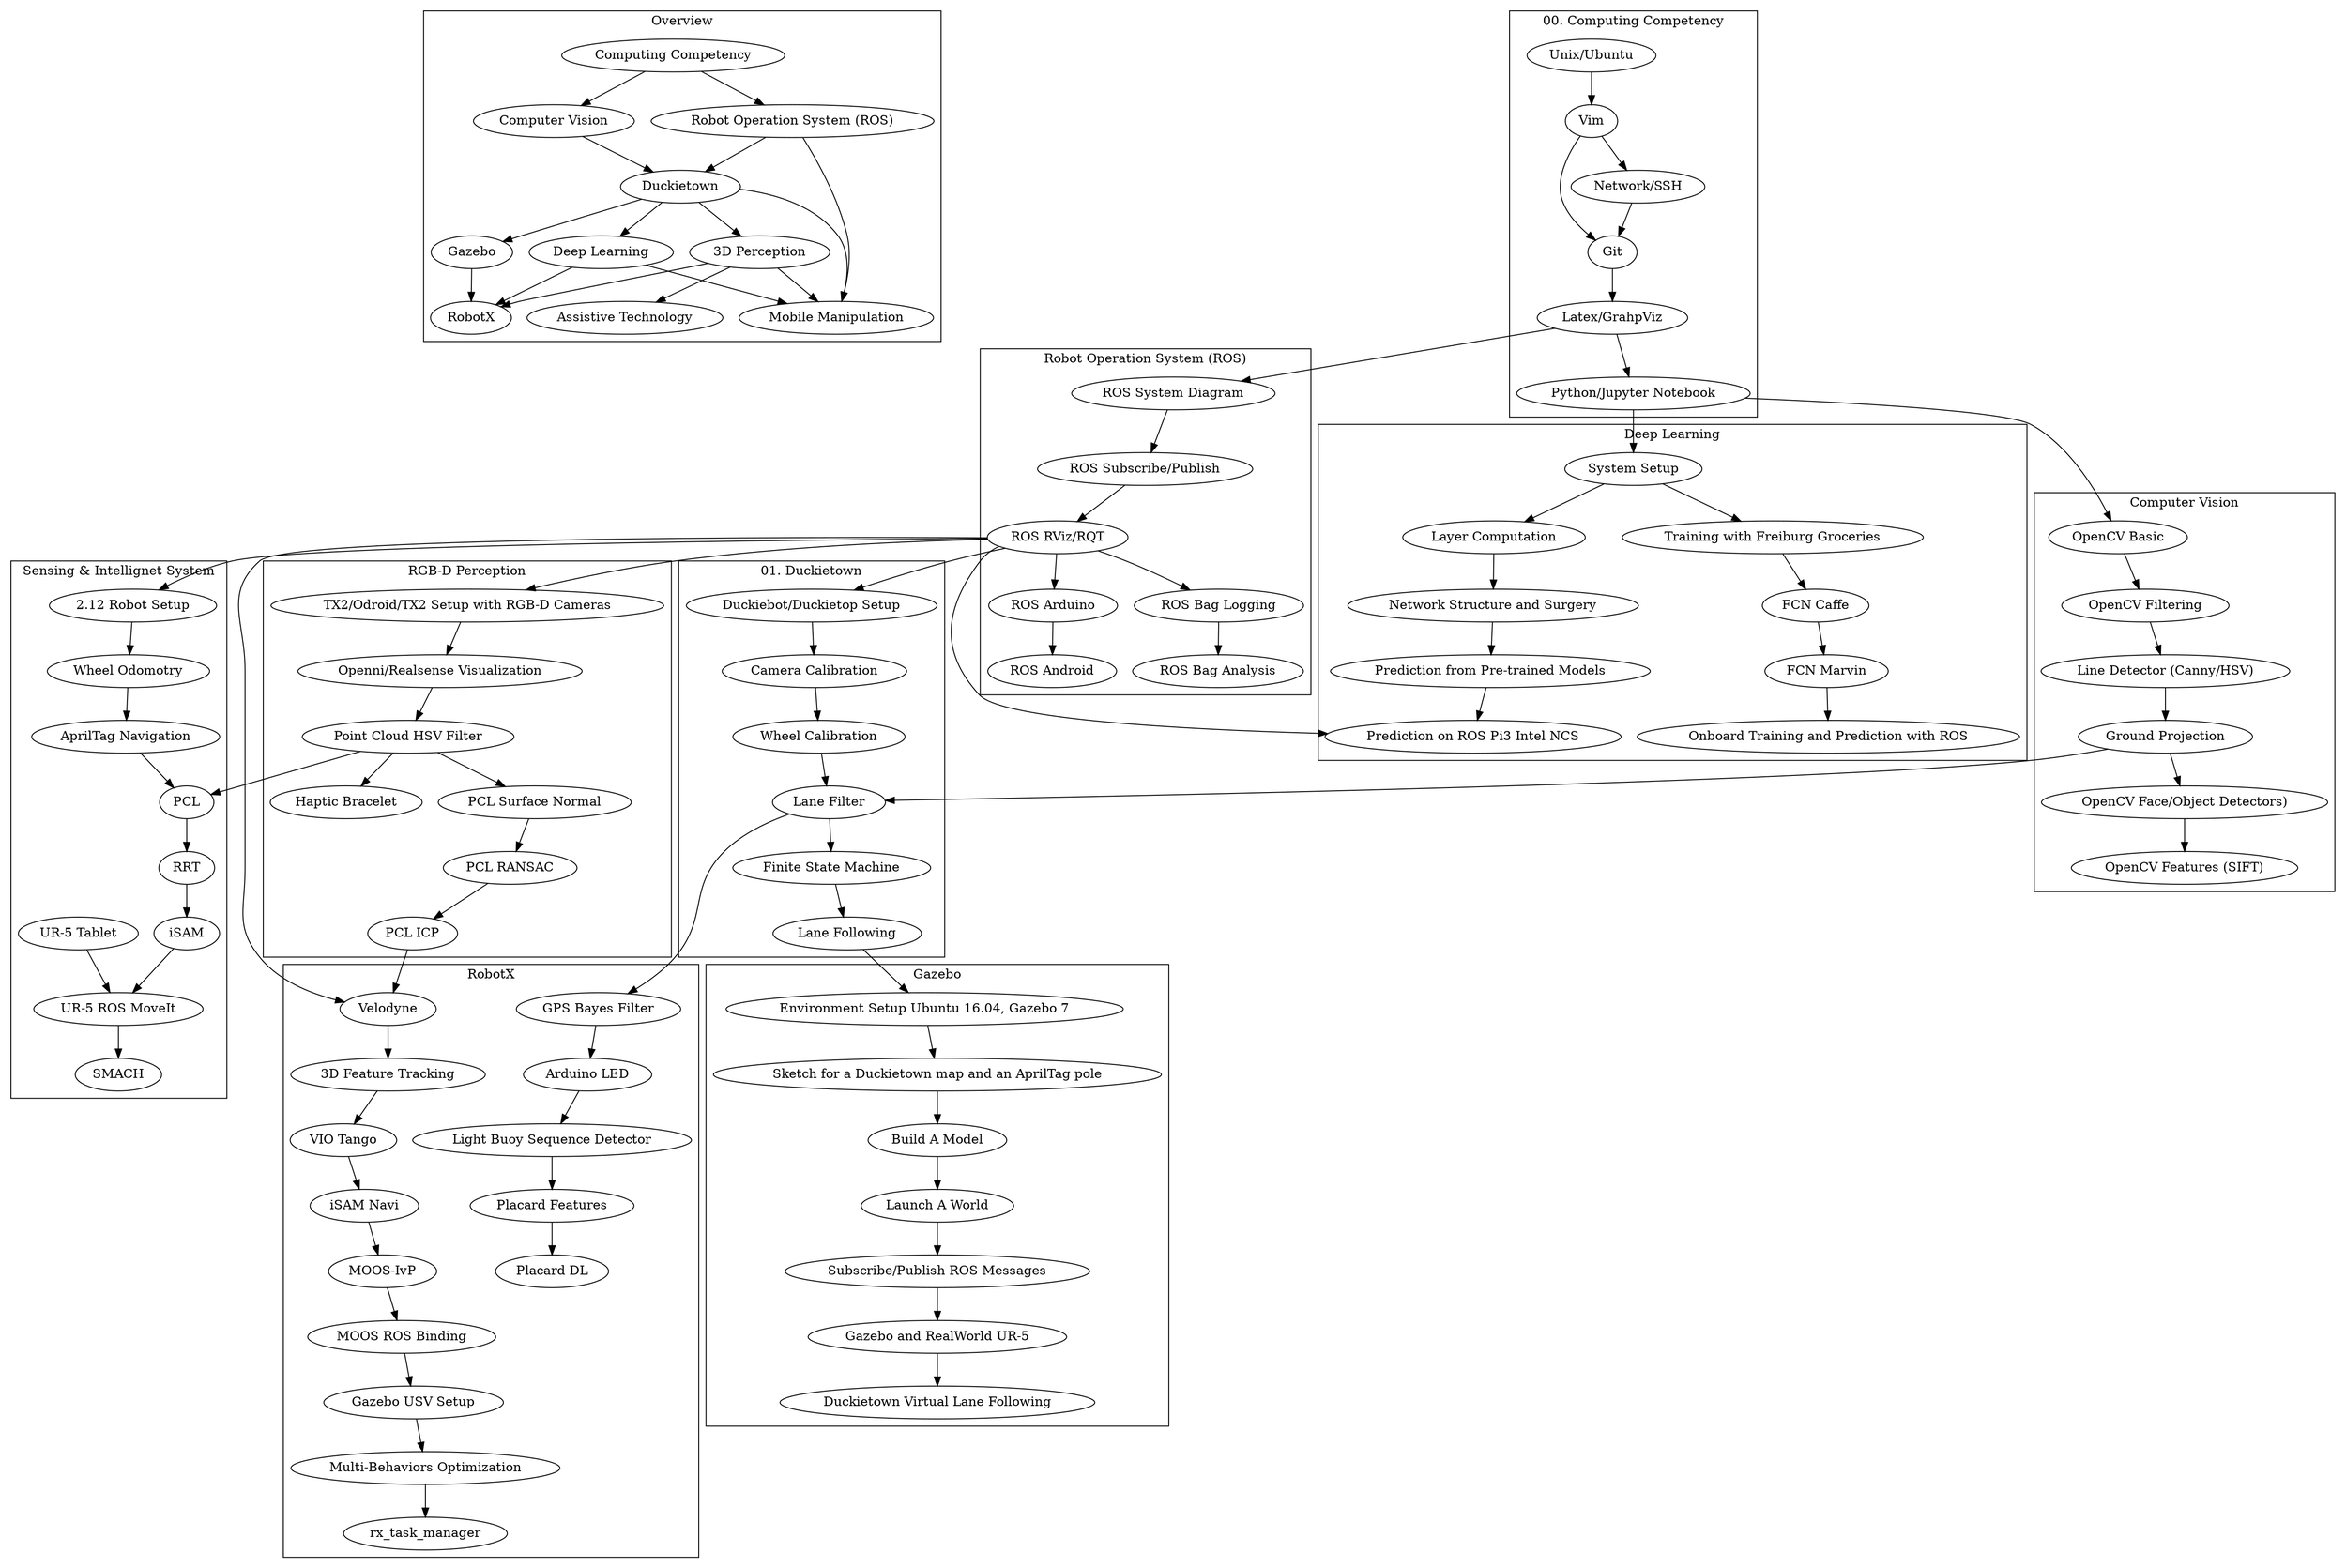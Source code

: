 digraph SkillTreeGraph {

	subgraph cluster_legend{
		label="Overview";
		cc     		[label="Computing Competency"];
		cv     		[label="Computer Vision"];
		ros    		[label="Robot Operation System (ROS)"];
		dt 		[label="Duckietown"];
		gz    		[label="Gazebo"];
		dl  		[label="Deep Learning"];
		rgbd      	[label="3D Perception"];
		mm      	[label="Mobile Manipulation"];
		rx      	[label="RobotX"];
		at      	[label="Assistive Technology"];
		cc->cv;
		cc->ros;
		ros->dt;
		cv->dt;
		dt->gz->rx;
		dt->rgbd->rx;
		dt->dl->rx;
		rgbd->at;
		ros->mm;
		dt->mm;
		rgbd->mm;
		dl->mm;
		
	}

  	subgraph cluster_cc{
  		label = "00. Computing Competency" ;
		unix		[label="Unix/Ubuntu"]; 
		vim		[label="Vim"]; 
		git		[label="Git"];
		latex_graphviz	[label="Latex/GrahpViz"]; 
		py_jupyter	[label="Python/Jupyter Notebook"]; 
		net_ssh		[label="Network/SSH"]; 
		
		unix->vim->git->latex_graphviz->py_jupyter;
		vim->net_ssh->git;   
  	}
  
	py_jupyter->cv_basic;
	latex_graphviz->ros_sys_diagram;
	
	subgraph cluster_cv{
  		label = "Computer Vision" ;
		cv_basic	[label="OpenCV Basic"];
		cv_filter	[label="OpenCV Filtering"];
		cv_canny_hsv	[label="Line Detector (Canny/HSV)"]; 
		cv_projection	[label="Ground Projection"]; 
		cv_face_object	[label="OpenCV Face/Object Detectors)"];
		cv_features	[label="OpenCV Features (SIFT)"];
		
		cv_basic->cv_filter->cv_canny_hsv->cv_projection->cv_face_object->cv_features;   
  	}
  
	subgraph cluster_ros{
		label = "Robot Operation System (ROS)" ;
		ros_sys_diagram	[label="ROS System Diagram"]; 
		ros_sub_pub	[label="ROS Subscribe/Publish"]; 
		ros_rviz_rqt	[label="ROS RViz/RQT"]; 
		ros_arduino	[label="ROS Arduino"];
		ros_android	[label="ROS Android"];   
		ros_bag		[label="ROS Bag Logging"];   
		ros_bag_anal	[label="ROS Bag Analysis"];   
		
		ros_sys_diagram->ros_sub_pub->ros_rviz_rqt->ros_arduino->ros_android;
		ros_rviz_rqt->ros_bag->ros_bag_anal;
	}

	ros_rviz_rqt->dt_db_setup;

	subgraph cluster_dt{
		label = "01. Duckietown" ;
		dt_db_setup		[label="Duckiebot/Duckietop Setup"]; 
		dt_camera_calib		[label="Camera Calibration"]; 
		dt_wheel_calib		[label="Wheel Calibration"]; 
		dt_lane_filter		[label="Lane Filter"]; 
		dt_fsm			[label="Finite State Machine"]; 
		dt_lane_following	[label="Lane Following"]; 
		
		dt_db_setup->dt_camera_calib->dt_wheel_calib->dt_lane_filter->dt_fsm->dt_lane_following;

		// ros_sub_pub->dt_db_setup->cv_filters;
		// dt_lane_filter->dt_fsm->dt_lane_following;
			
	}
	
	cv_projection->dt_lane_filter;
	
	subgraph cluster_gz{
		label = "Gazebo" ;
		gz_setup 	[label="Environment Setup Ubuntu 16.04, Gazebo 7"];
		gz_sketch 	[label="Sketch for a Duckietown map and an AprilTag pole"];
		gz_model 	[label="Build A Model"];
		gz_world 	[label="Launch A World"]; 
		gz_sub_pub 	[label="Subscribe/Publish ROS Messages"];
		gz_ur5 		[label="Gazebo and RealWorld UR-5"];
		gz_lane_follow 	[label="Duckietown Virtual Lane Following"];

		gz_setup->gz_sketch->gz_model->gz_world->gz_sub_pub->gz_ur5->gz_lane_follow;
	}
	
	dt_lane_following->gz_setup;
	
	subgraph cluster_dl{
		label = "Deep Learning" ;
		dl_sys 		[label="System Setup"]; 
		dl_layers 	[label="Layer Computation"];
		dl_surgery 	[label="Network Structure and Surgery"];
		dl_pred 	[label="Prediction from Pre-trained Models"]; 
		dl_pred_ncs 	[label="Prediction on ROS Pi3 Intel NCS"];
		dl_grocery 	[label="Training with Freiburg Groceries"];
		dl_fcn_caffe 	[label="FCN Caffe"];
		dl_fcn_marvin 	[label="FCN Marvin"];
		dl_onboard [label="Onboard Training and Prediction with ROS"];

		dl_sys->dl_layers->dl_surgery-> dl_pred->dl_pred_ncs;
		dl_sys->dl_grocery->dl_fcn_caffe->dl_fcn_marvin->dl_onboard;
	}

	py_jupyter->dl_sys;
	ros_rviz_rqt->dl_pred_ncs;
	
	subgraph cluster_rgbd{
		label = "RGB-D Perception" ;
		rgbd_setup	[label="TX2/Odroid/TX2 Setup with RGB-D Cameras"];
		rgbd_vis 	[label="Openni/Realsense Visualization"];
		rgbd_hsv_filter [label="Point Cloud HSV Filter"]; 
		rgbd_haptics 	[label="Haptic Bracelet"]; 
		rgbd_sur_normal [label="PCL Surface Normal"];
		rgbd_ransac 	[label="PCL RANSAC"];
		rgbd_icp 	[label="PCL ICP"];

		rgbd_setup->rgbd_vis->rgbd_hsv_filter->rgbd_haptics;
		rgbd_hsv_filter->rgbd_sur_normal->rgbd_ransac->rgbd_icp; 
	}
	
	ros_rviz_rqt->rgbd_setup;
	
	subgraph cluster_mm{
		label = "Sensing & Intellignet System" ;
		mm_212_setup	[label="2.12 Robot Setup"];
		mm_wheel_odom	[label="Wheel Odomotry"];
		mm_apriltag_nav	[label="AprilTag Navigation"]; 
		mm_pcl		[label="PCL"]; 
		mm_rrt		[label="RRT"]; 
		mm_isam		[label="iSAM"]; 
		mm_ur5_tablet	[label="UR-5 Tablet"];
		mm_ur5_moveit	[label="UR-5 ROS MoveIt"];
		mm_smach	[label="SMACH"];

		mm_212_setup->mm_wheel_odom->mm_apriltag_nav->mm_pcl->mm_rrt->mm_isam->mm_ur5_moveit;
		mm_ur5_tablet->mm_ur5_moveit->mm_smach;
	}
	
	ros_rviz_rqt->mm_212_setup;
	rgbd_hsv_filter->mm_pcl;
	rgbd_icp->rx_velodyne;
	subgraph cluster_rx{
		label = "RobotX"
		rx_gps_filter	[label="GPS Bayes Filter"];
		rx_arduino_led	[label="Arduino LED"];
		rx_seq_det	[label="Light Buoy Sequence Detector"];
		rx_placard_fea	[label="Placard Features"];
		rx_placard_dl	[label="Placard DL"];
		rx_velodyne	[label="Velodyne"];
		rx_feat_track	[label="3D Feature Tracking"];
		rx_vio_tango	[label="VIO Tango"];
		rx_isam_nav	[label="iSAM Navi"];
		rx_moos_ivp	[label="MOOS-IvP"];
		rx_moos_ros	[label="MOOS ROS Binding"];
		rx_gazebo_usv	[label="Gazebo USV Setup"];
		rx_behaviors	[label="Multi-Behaviors Optimization"];
		rx_task_manager	[ilabel="Task Manager"];

		rx_gps_filter->rx_arduino_led->rx_seq_det->rx_placard_fea->rx_placard_dl;
		rx_velodyne->rx_feat_track->rx_vio_tango->rx_isam_nav->rx_moos_ivp->rx_moos_ros->rx_gazebo_usv->rx_behaviors->rx_task_manager; 	
	}
	
	ros_rviz_rqt->rx_velodyne;
	dt_lane_filter->rx_gps_filter;
}
